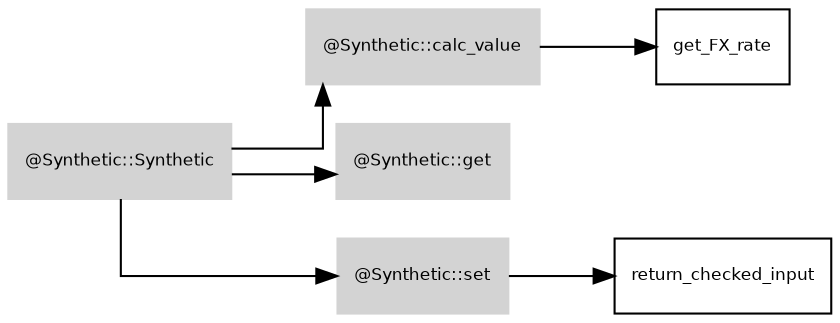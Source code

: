 digraph G {
	fontname = "Bitstream Vera Sans"
	fontsize = 8
	node [
		fontname = "Bitstream Vera Sans"
		fontsize = 8
		shape = "record"
	]
	edge [
		fontname = "Bitstream Vera Sans"
		fontsize = 8
	]
	graph [splines=ortho];
	rankdir=LR;
	subgraph class_Synthetic {
		style=filled;
		node [style=filled,color=lightgrey];
		"@Synthetic::Synthetic" -> "@Synthetic::calc_value"
		"@Synthetic::Synthetic" -> "@Synthetic::get"
		"@Synthetic::Synthetic" -> "@Synthetic::set"
		label = "@Synthetic";
	}
"@Synthetic::calc_value" 	 -> 	 "get_FX_rate"
"@Synthetic::set" 	 -> 	 "return_checked_input"
}
